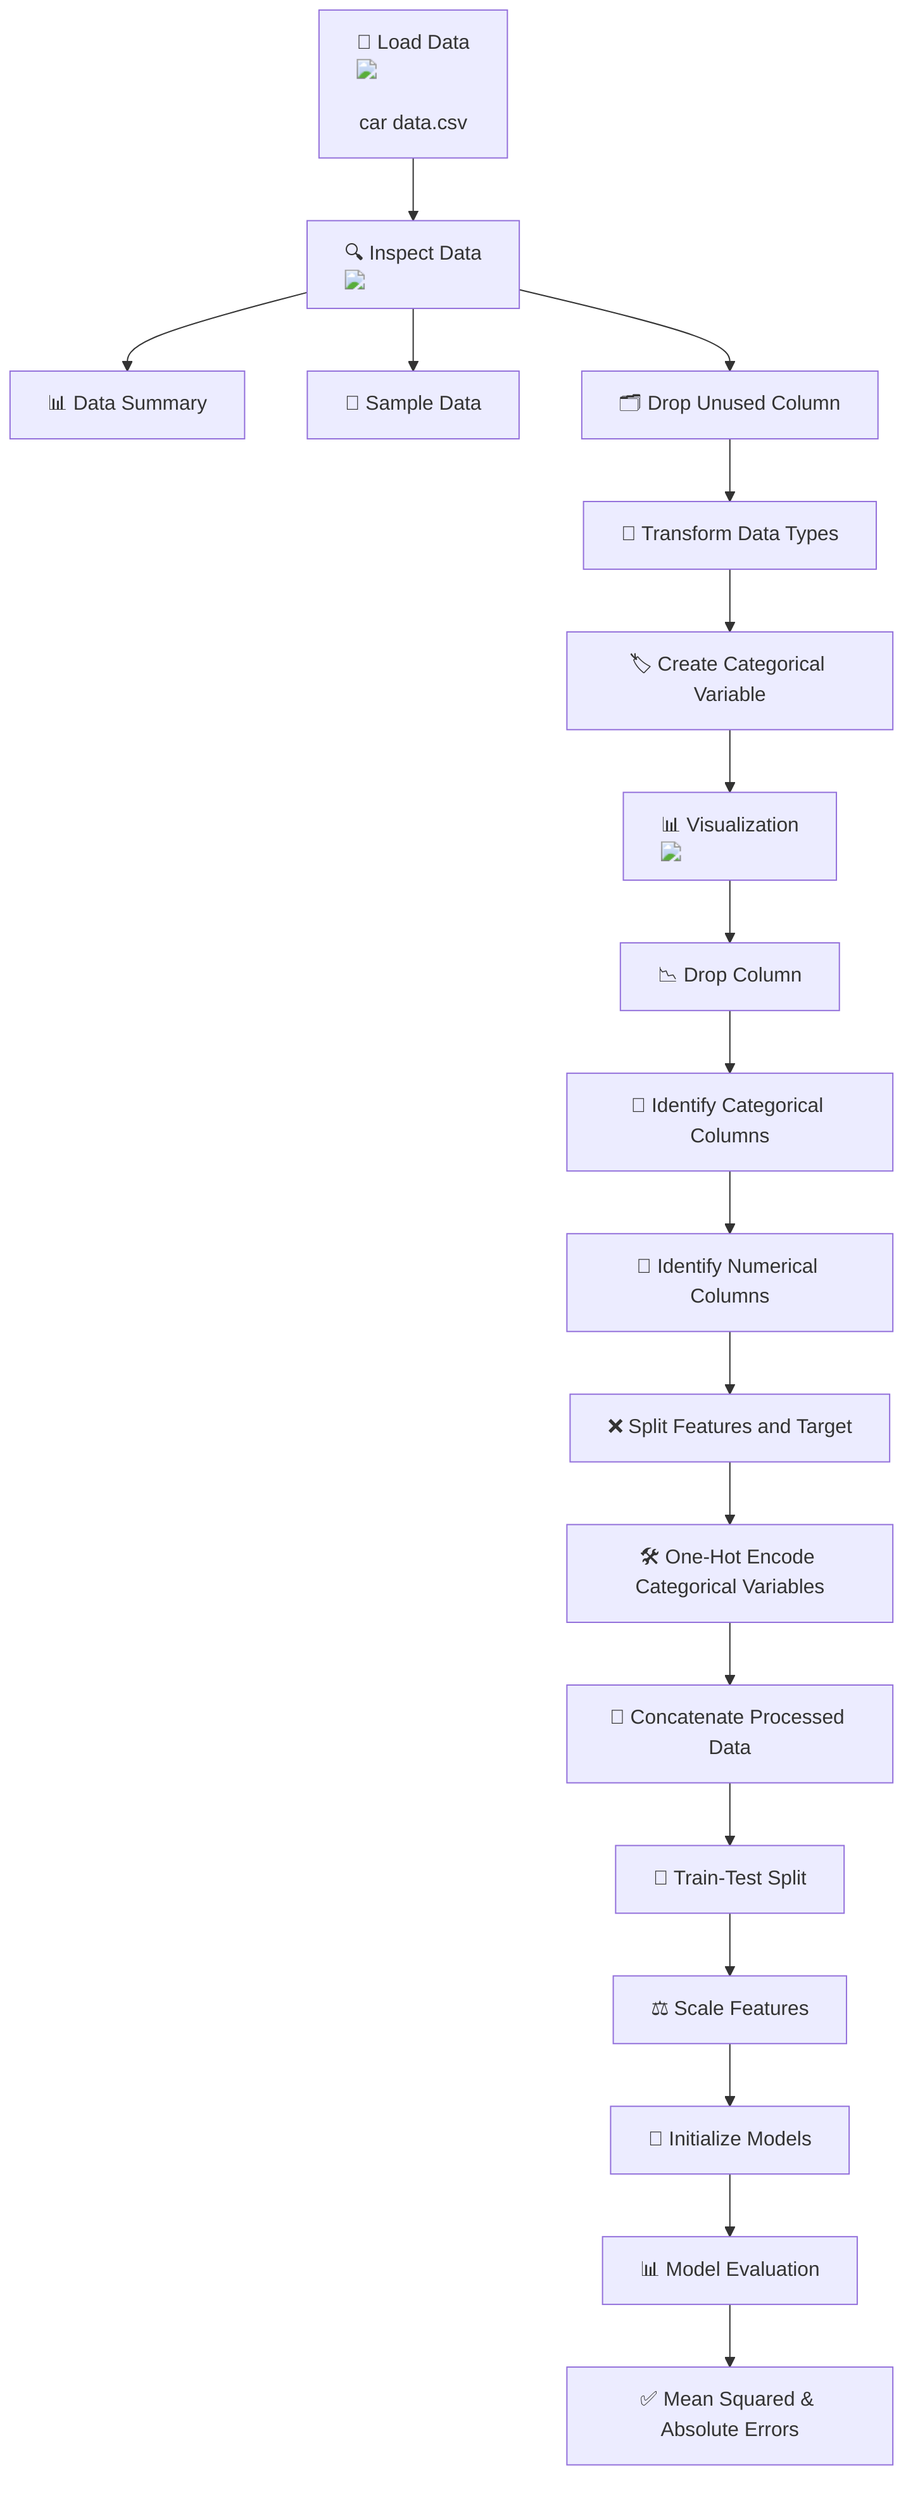 graph TD;
    A["📁 Load Data <img src='file.svg' /> <br/> car data.csv"] --> B["🔍 Inspect Data <img src='table.svg' />"];
    B --> C["📊 Data Summary"];
    B --> D["🔢 Sample Data"];
    B --> E["🗂️ Drop Unused Column"];
    E --> F["🔄 Transform Data Types"];
    F --> G["🏷️ Create Categorical Variable"];
    G --> H["📊 Visualization <img src='dummy_plots/barplot_template.svg' />"];
    H --> I["📉 Drop Column"];
    I --> J["📝 Identify Categorical Columns"];
    J --> K["📝 Identify Numerical Columns"];
    K --> L["❌ Split Features and Target"];
    L --> M["🛠️ One-Hot Encode Categorical Variables"];
    M --> N["🔗 Concatenate Processed Data"];
    N --> O["🧪 Train-Test Split"];
    O --> P["⚖️ Scale Features"];
    P --> Q["🧠 Initialize Models"];
    Q --> R["📊 Model Evaluation"];
    R --> S["✅ Mean Squared & Absolute Errors"];